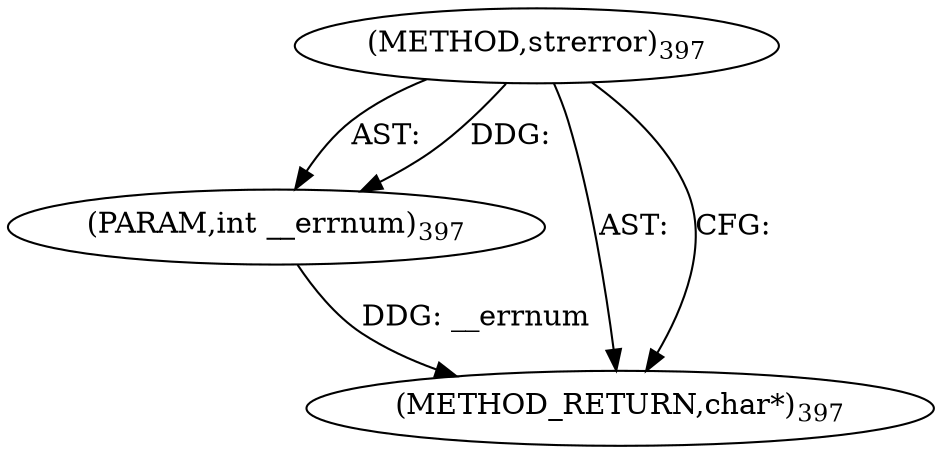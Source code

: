 digraph "strerror" {  
"98910" [label = <(METHOD,strerror)<SUB>397</SUB>> ]
"98911" [label = <(PARAM,int __errnum)<SUB>397</SUB>> ]
"98912" [label = <(METHOD_RETURN,char*)<SUB>397</SUB>> ]
  "98910" -> "98911"  [ label = "AST: "] 
  "98910" -> "98912"  [ label = "AST: "] 
  "98910" -> "98912"  [ label = "CFG: "] 
  "98911" -> "98912"  [ label = "DDG: __errnum"] 
  "98910" -> "98911"  [ label = "DDG: "] 
}
